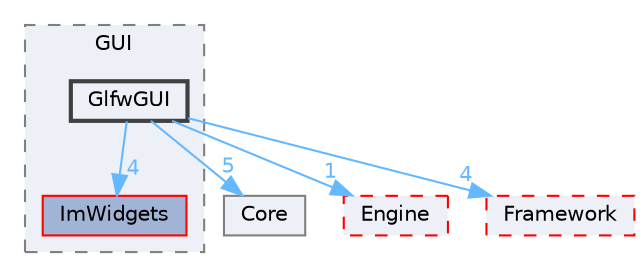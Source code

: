digraph "E:/Peridyno/peridyno/src/Rendering/GUI/GlfwGUI"
{
 // LATEX_PDF_SIZE
  bgcolor="transparent";
  edge [fontname=Helvetica,fontsize=10,labelfontname=Helvetica,labelfontsize=10];
  node [fontname=Helvetica,fontsize=10,shape=box,height=0.2,width=0.4];
  compound=true
  subgraph clusterdir_7c8c8fba1a70356d35ffd4eeee2587ef {
    graph [ bgcolor="#edf0f7", pencolor="grey50", label="GUI", fontname=Helvetica,fontsize=10 style="filled,dashed", URL="dir_7c8c8fba1a70356d35ffd4eeee2587ef.html",tooltip=""]
  dir_377804c79ff8ffa2b58fa4ed2dcbc84c [label="ImWidgets", fillcolor="#a2b4d6", color="red", style="filled", URL="dir_377804c79ff8ffa2b58fa4ed2dcbc84c.html",tooltip=""];
  dir_723b7f43e1a2b3b2fe5783f67631b842 [label="GlfwGUI", fillcolor="#edf0f7", color="grey25", style="filled,bold", URL="dir_723b7f43e1a2b3b2fe5783f67631b842.html",tooltip=""];
  }
  dir_26b3e8c08a116b1fbc8a67eb66dd3e41 [label="Core", fillcolor="#edf0f7", color="grey50", style="filled", URL="dir_26b3e8c08a116b1fbc8a67eb66dd3e41.html",tooltip=""];
  dir_fd99e55d6b411c0ce18a6e0623a054ed [label="Engine", fillcolor="#edf0f7", color="red", style="filled,dashed", URL="dir_fd99e55d6b411c0ce18a6e0623a054ed.html",tooltip=""];
  dir_c2c045169feb12a9231cac4869e44751 [label="Framework", fillcolor="#edf0f7", color="red", style="filled,dashed", URL="dir_c2c045169feb12a9231cac4869e44751.html",tooltip=""];
  dir_723b7f43e1a2b3b2fe5783f67631b842->dir_26b3e8c08a116b1fbc8a67eb66dd3e41 [headlabel="5", labeldistance=1.5 headhref="dir_000023_000013.html" href="dir_000023_000013.html" color="steelblue1" fontcolor="steelblue1"];
  dir_723b7f43e1a2b3b2fe5783f67631b842->dir_377804c79ff8ffa2b58fa4ed2dcbc84c [headlabel="4", labeldistance=1.5 headhref="dir_000023_000030.html" href="dir_000023_000030.html" color="steelblue1" fontcolor="steelblue1"];
  dir_723b7f43e1a2b3b2fe5783f67631b842->dir_c2c045169feb12a9231cac4869e44751 [headlabel="4", labeldistance=1.5 headhref="dir_000023_000022.html" href="dir_000023_000022.html" color="steelblue1" fontcolor="steelblue1"];
  dir_723b7f43e1a2b3b2fe5783f67631b842->dir_fd99e55d6b411c0ce18a6e0623a054ed [headlabel="1", labeldistance=1.5 headhref="dir_000023_000021.html" href="dir_000023_000021.html" color="steelblue1" fontcolor="steelblue1"];
}
